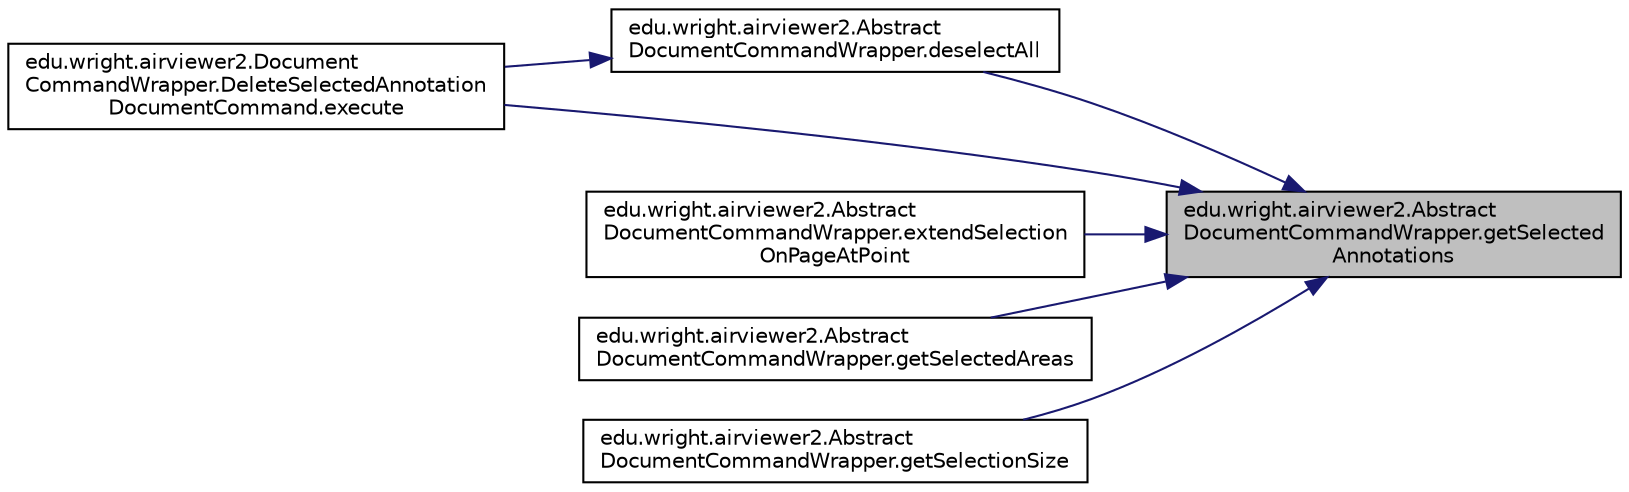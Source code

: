 digraph "edu.wright.airviewer2.AbstractDocumentCommandWrapper.getSelectedAnnotations"
{
 // LATEX_PDF_SIZE
  edge [fontname="Helvetica",fontsize="10",labelfontname="Helvetica",labelfontsize="10"];
  node [fontname="Helvetica",fontsize="10",shape=record];
  rankdir="RL";
  Node1 [label="edu.wright.airviewer2.Abstract\lDocumentCommandWrapper.getSelected\lAnnotations",height=0.2,width=0.4,color="black", fillcolor="grey75", style="filled", fontcolor="black",tooltip=" "];
  Node1 -> Node2 [dir="back",color="midnightblue",fontsize="10",style="solid",fontname="Helvetica"];
  Node2 [label="edu.wright.airviewer2.Abstract\lDocumentCommandWrapper.deselectAll",height=0.2,width=0.4,color="black", fillcolor="white", style="filled",URL="$classedu_1_1wright_1_1airviewer2_1_1_abstract_document_command_wrapper_a0fbfeca30000156499c72eb2b7bec951.html#a0fbfeca30000156499c72eb2b7bec951",tooltip=" "];
  Node2 -> Node3 [dir="back",color="midnightblue",fontsize="10",style="solid",fontname="Helvetica"];
  Node3 [label="edu.wright.airviewer2.Document\lCommandWrapper.DeleteSelectedAnnotation\lDocumentCommand.execute",height=0.2,width=0.4,color="black", fillcolor="white", style="filled",URL="$classedu_1_1wright_1_1airviewer2_1_1_document_command_wrapper_1_1_delete_selected_annotation_document_command_af14f7f079af1acb55cf261cc1a4ea080.html#af14f7f079af1acb55cf261cc1a4ea080",tooltip=" "];
  Node1 -> Node3 [dir="back",color="midnightblue",fontsize="10",style="solid",fontname="Helvetica"];
  Node1 -> Node4 [dir="back",color="midnightblue",fontsize="10",style="solid",fontname="Helvetica"];
  Node4 [label="edu.wright.airviewer2.Abstract\lDocumentCommandWrapper.extendSelection\lOnPageAtPoint",height=0.2,width=0.4,color="black", fillcolor="white", style="filled",URL="$classedu_1_1wright_1_1airviewer2_1_1_abstract_document_command_wrapper_a53fc0fab603987c04828d9f64dba1bd3.html#a53fc0fab603987c04828d9f64dba1bd3",tooltip=" "];
  Node1 -> Node5 [dir="back",color="midnightblue",fontsize="10",style="solid",fontname="Helvetica"];
  Node5 [label="edu.wright.airviewer2.Abstract\lDocumentCommandWrapper.getSelectedAreas",height=0.2,width=0.4,color="black", fillcolor="white", style="filled",URL="$classedu_1_1wright_1_1airviewer2_1_1_abstract_document_command_wrapper_ae8ea699da597c1a1daf5894c1effd2c5.html#ae8ea699da597c1a1daf5894c1effd2c5",tooltip=" "];
  Node1 -> Node6 [dir="back",color="midnightblue",fontsize="10",style="solid",fontname="Helvetica"];
  Node6 [label="edu.wright.airviewer2.Abstract\lDocumentCommandWrapper.getSelectionSize",height=0.2,width=0.4,color="black", fillcolor="white", style="filled",URL="$classedu_1_1wright_1_1airviewer2_1_1_abstract_document_command_wrapper_ac289e38b57555343b7cfd06e2ba93289.html#ac289e38b57555343b7cfd06e2ba93289",tooltip=" "];
}
